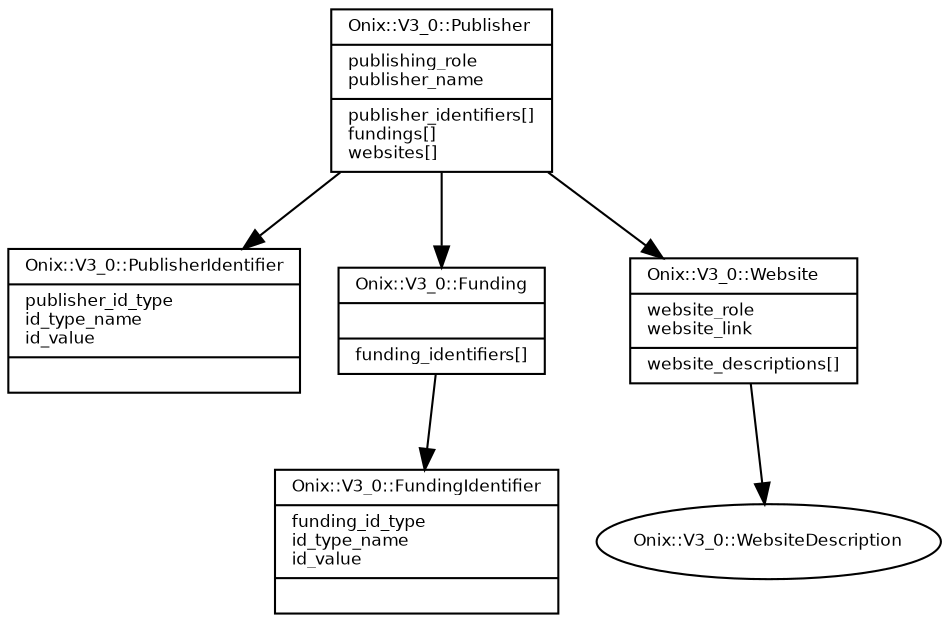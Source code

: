 digraph G {
  fontname = "Bitstream Vera Sans"
  fontsize = 8

  node [
    fontname = "Bitstream Vera Sans"
    fontsize = 8
    shape = "record"
  ]

  edge [
    fontname = "Bitstream Vera Sans"
    fontsize = 8
  ]

  Publisher [
    label = "{Onix::V3_0::Publisher\l|publishing_role\lpublisher_name\l|publisher_identifiers[]\lfundings[]\lwebsites[]\l}"
  ]

  Publisher -> PublisherIdentifier [arrowhead=normal]
  Publisher -> Funding [arrowhead=normal]
  Publisher -> Website [arrowhead=normal]

  PublisherIdentifier [
    label = "{Onix::V3_0::PublisherIdentifier\l|publisher_id_type\lid_type_name\lid_value\l|\l}"
  ]




  Funding [
    label = "{Onix::V3_0::Funding\l|\l|funding_identifiers[]\l}"
  ]

  Funding -> FundingIdentifier [arrowhead=normal]

  FundingIdentifier [
    label = "{Onix::V3_0::FundingIdentifier\l|funding_id_type\lid_type_name\lid_value\l|\l}"
  ]




  Website [
    label = "{Onix::V3_0::Website\l|website_role\lwebsite_link\l|website_descriptions[]\l}"
  ]

  Website -> WebsiteDescription [arrowhead=normal]

  WebsiteDescription [
    label = "Onix::V3_0::WebsiteDescription", shape = oval
  ]




}
